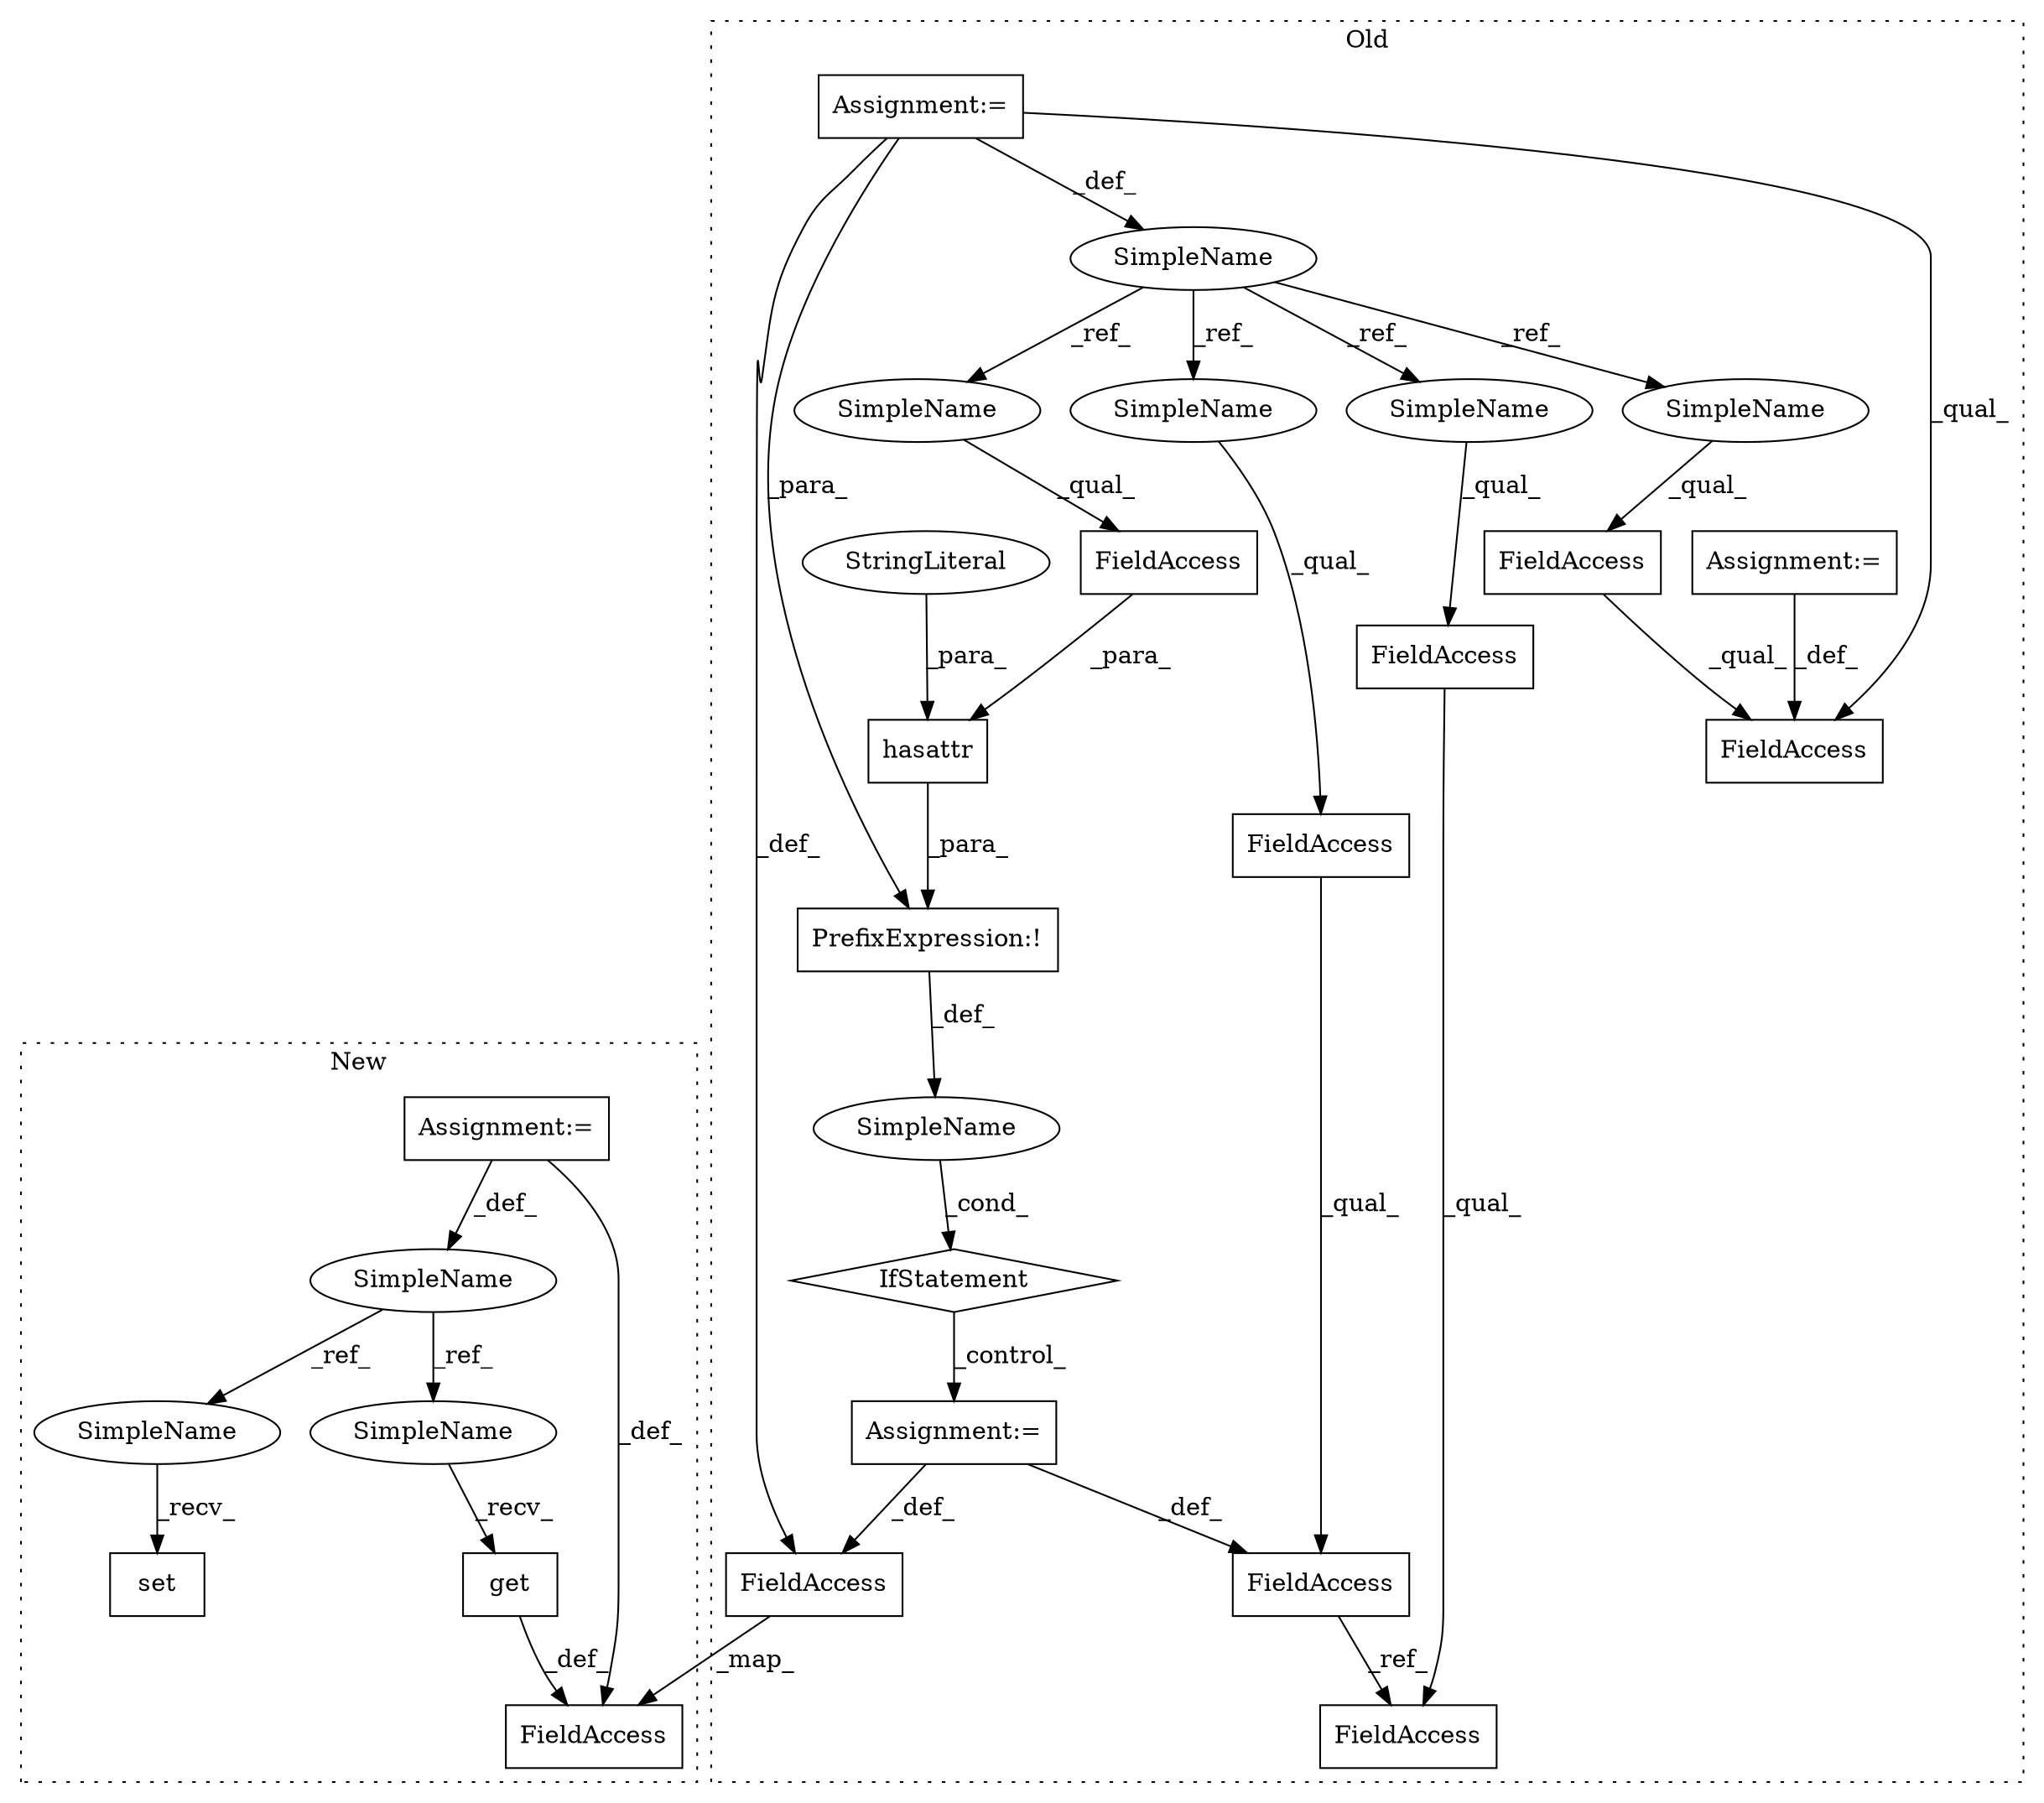 digraph G {
subgraph cluster0 {
1 [label="hasattr" a="32" s="983,1017" l="8,1" shape="box"];
3 [label="IfStatement" a="25" s="978,1018" l="4,2" shape="diamond"];
4 [label="PrefixExpression:!" a="38" s="982" l="1" shape="box"];
5 [label="SimpleName" a="42" s="" l="" shape="ellipse"];
6 [label="Assignment:=" a="7" s="1052" l="1" shape="box"];
7 [label="StringLiteral" a="45" s="1010" l="7" shape="ellipse"];
10 [label="FieldAccess" a="22" s="1028" l="24" shape="box"];
11 [label="FieldAccess" a="22" s="1028" l="18" shape="box"];
12 [label="SimpleName" a="42" s="949" l="9" shape="ellipse"];
13 [label="FieldAccess" a="22" s="991" l="18" shape="box"];
14 [label="FieldAccess" a="22" s="1092" l="24" shape="box"];
15 [label="FieldAccess" a="22" s="1220" l="18" shape="box"];
16 [label="FieldAccess" a="22" s="1220" l="24" shape="box"];
17 [label="FieldAccess" a="22" s="1092" l="18" shape="box"];
19 [label="Assignment:=" a="7" s="1244" l="1" shape="box"];
20 [label="Assignment:=" a="7" s="949" l="9" shape="box"];
22 [label="FieldAccess" a="22" s="1199" l="10" shape="box"];
25 [label="SimpleName" a="42" s="1028" l="9" shape="ellipse"];
26 [label="SimpleName" a="42" s="991" l="9" shape="ellipse"];
27 [label="SimpleName" a="42" s="1092" l="9" shape="ellipse"];
28 [label="SimpleName" a="42" s="1220" l="9" shape="ellipse"];
label = "Old";
style="dotted";
}
subgraph cluster1 {
2 [label="set" a="32" s="970,978" l="4,1" shape="box"];
8 [label="SimpleName" a="42" s="809" l="8" shape="ellipse"];
9 [label="get" a="32" s="851" l="5" shape="box"];
18 [label="Assignment:=" a="7" s="809" l="8" shape="box"];
21 [label="FieldAccess" a="22" s="904" l="10" shape="box"];
23 [label="SimpleName" a="42" s="961" l="8" shape="ellipse"];
24 [label="SimpleName" a="42" s="842" l="8" shape="ellipse"];
label = "New";
style="dotted";
}
1 -> 4 [label="_para_"];
3 -> 6 [label="_control_"];
4 -> 5 [label="_def_"];
5 -> 3 [label="_cond_"];
6 -> 22 [label="_def_"];
6 -> 10 [label="_def_"];
7 -> 1 [label="_para_"];
8 -> 23 [label="_ref_"];
8 -> 24 [label="_ref_"];
9 -> 21 [label="_def_"];
10 -> 14 [label="_ref_"];
11 -> 10 [label="_qual_"];
12 -> 28 [label="_ref_"];
12 -> 25 [label="_ref_"];
12 -> 27 [label="_ref_"];
12 -> 26 [label="_ref_"];
13 -> 1 [label="_para_"];
15 -> 16 [label="_qual_"];
17 -> 14 [label="_qual_"];
18 -> 8 [label="_def_"];
18 -> 21 [label="_def_"];
19 -> 16 [label="_def_"];
20 -> 4 [label="_para_"];
20 -> 22 [label="_def_"];
20 -> 12 [label="_def_"];
20 -> 16 [label="_qual_"];
22 -> 21 [label="_map_"];
23 -> 2 [label="_recv_"];
24 -> 9 [label="_recv_"];
25 -> 11 [label="_qual_"];
26 -> 13 [label="_qual_"];
27 -> 17 [label="_qual_"];
28 -> 15 [label="_qual_"];
}